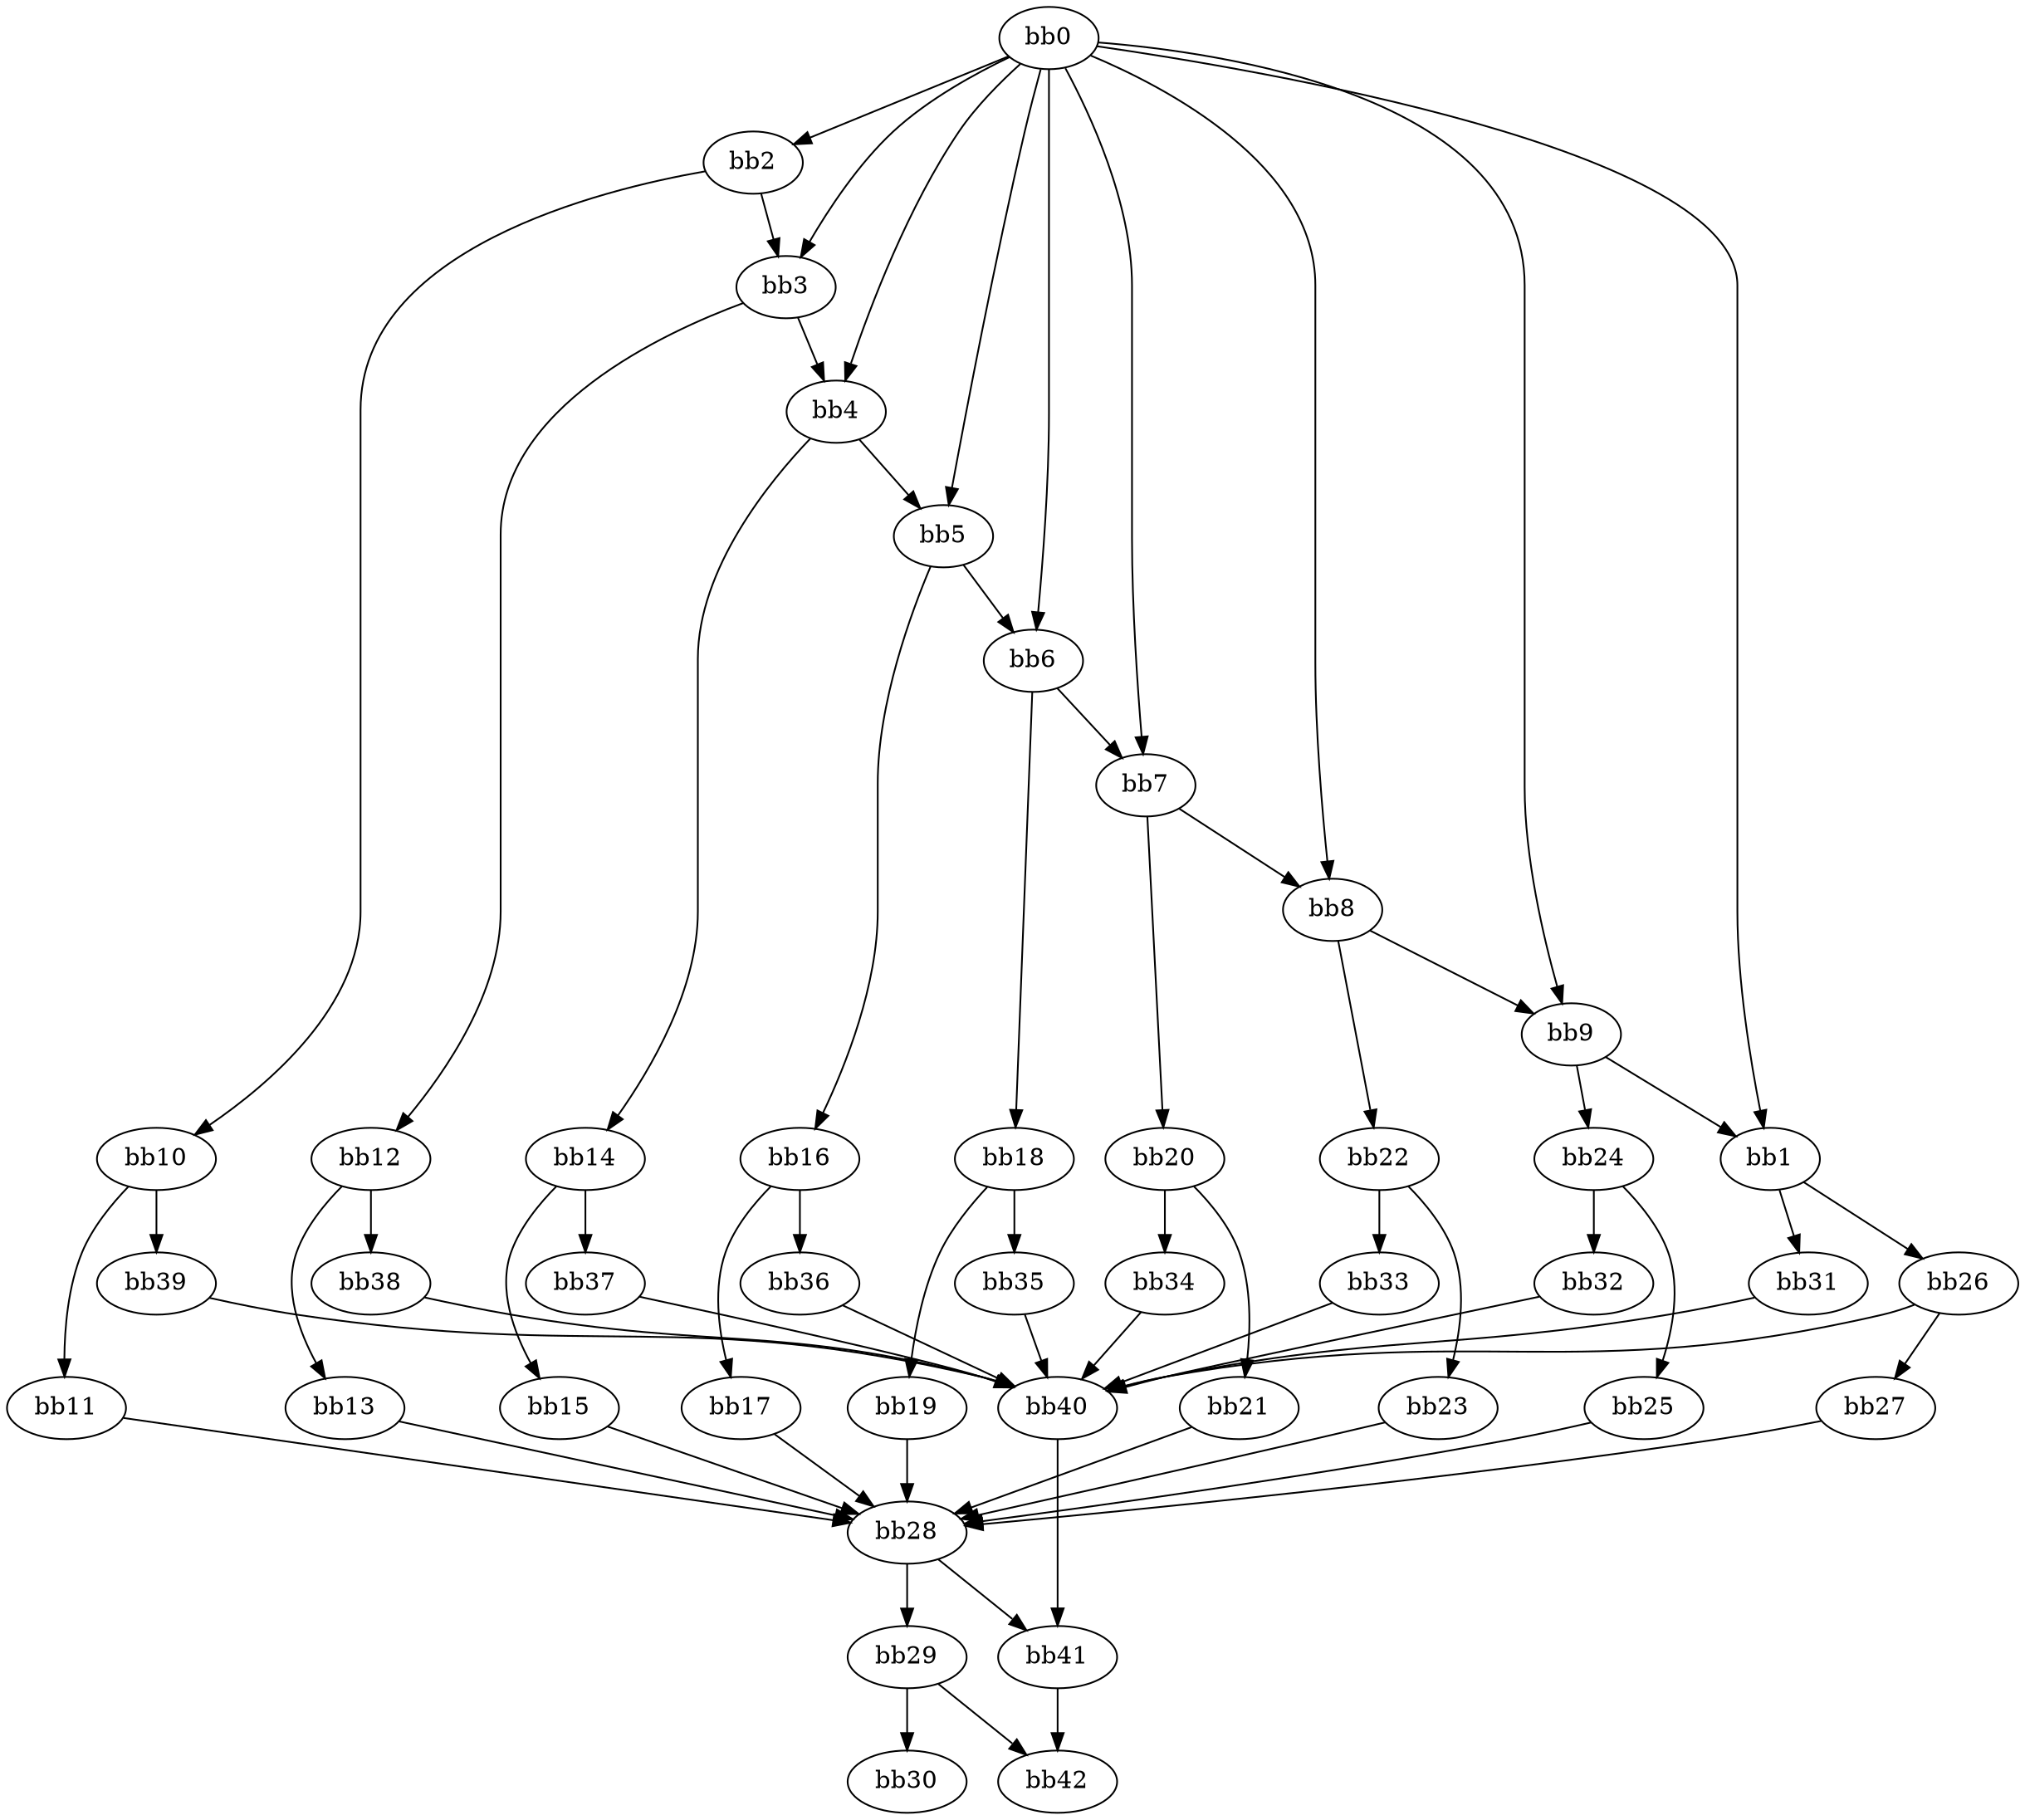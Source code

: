 digraph {
    0 [ label = "bb0\l" ]
    1 [ label = "bb1\l" ]
    2 [ label = "bb2\l" ]
    3 [ label = "bb3\l" ]
    4 [ label = "bb4\l" ]
    5 [ label = "bb5\l" ]
    6 [ label = "bb6\l" ]
    7 [ label = "bb7\l" ]
    8 [ label = "bb8\l" ]
    9 [ label = "bb9\l" ]
    10 [ label = "bb10\l" ]
    11 [ label = "bb11\l" ]
    12 [ label = "bb12\l" ]
    13 [ label = "bb13\l" ]
    14 [ label = "bb14\l" ]
    15 [ label = "bb15\l" ]
    16 [ label = "bb16\l" ]
    17 [ label = "bb17\l" ]
    18 [ label = "bb18\l" ]
    19 [ label = "bb19\l" ]
    20 [ label = "bb20\l" ]
    21 [ label = "bb21\l" ]
    22 [ label = "bb22\l" ]
    23 [ label = "bb23\l" ]
    24 [ label = "bb24\l" ]
    25 [ label = "bb25\l" ]
    26 [ label = "bb26\l" ]
    27 [ label = "bb27\l" ]
    28 [ label = "bb28\l" ]
    29 [ label = "bb29\l" ]
    30 [ label = "bb30\l" ]
    31 [ label = "bb31\l" ]
    32 [ label = "bb32\l" ]
    33 [ label = "bb33\l" ]
    34 [ label = "bb34\l" ]
    35 [ label = "bb35\l" ]
    36 [ label = "bb36\l" ]
    37 [ label = "bb37\l" ]
    38 [ label = "bb38\l" ]
    39 [ label = "bb39\l" ]
    40 [ label = "bb40\l" ]
    41 [ label = "bb41\l" ]
    42 [ label = "bb42\l" ]
    0 -> 1 [ ]
    0 -> 2 [ ]
    0 -> 3 [ ]
    0 -> 4 [ ]
    0 -> 5 [ ]
    0 -> 6 [ ]
    0 -> 7 [ ]
    0 -> 8 [ ]
    0 -> 9 [ ]
    1 -> 26 [ ]
    1 -> 31 [ ]
    2 -> 3 [ ]
    2 -> 10 [ ]
    3 -> 4 [ ]
    3 -> 12 [ ]
    4 -> 5 [ ]
    4 -> 14 [ ]
    5 -> 6 [ ]
    5 -> 16 [ ]
    6 -> 7 [ ]
    6 -> 18 [ ]
    7 -> 8 [ ]
    7 -> 20 [ ]
    8 -> 9 [ ]
    8 -> 22 [ ]
    9 -> 1 [ ]
    9 -> 24 [ ]
    10 -> 11 [ ]
    10 -> 39 [ ]
    11 -> 28 [ ]
    12 -> 13 [ ]
    12 -> 38 [ ]
    13 -> 28 [ ]
    14 -> 15 [ ]
    14 -> 37 [ ]
    15 -> 28 [ ]
    16 -> 17 [ ]
    16 -> 36 [ ]
    17 -> 28 [ ]
    18 -> 19 [ ]
    18 -> 35 [ ]
    19 -> 28 [ ]
    20 -> 21 [ ]
    20 -> 34 [ ]
    21 -> 28 [ ]
    22 -> 23 [ ]
    22 -> 33 [ ]
    23 -> 28 [ ]
    24 -> 25 [ ]
    24 -> 32 [ ]
    25 -> 28 [ ]
    26 -> 27 [ ]
    26 -> 40 [ ]
    27 -> 28 [ ]
    28 -> 29 [ ]
    28 -> 41 [ ]
    29 -> 30 [ ]
    29 -> 42 [ ]
    31 -> 40 [ ]
    32 -> 40 [ ]
    33 -> 40 [ ]
    34 -> 40 [ ]
    35 -> 40 [ ]
    36 -> 40 [ ]
    37 -> 40 [ ]
    38 -> 40 [ ]
    39 -> 40 [ ]
    40 -> 41 [ ]
    41 -> 42 [ ]
}

